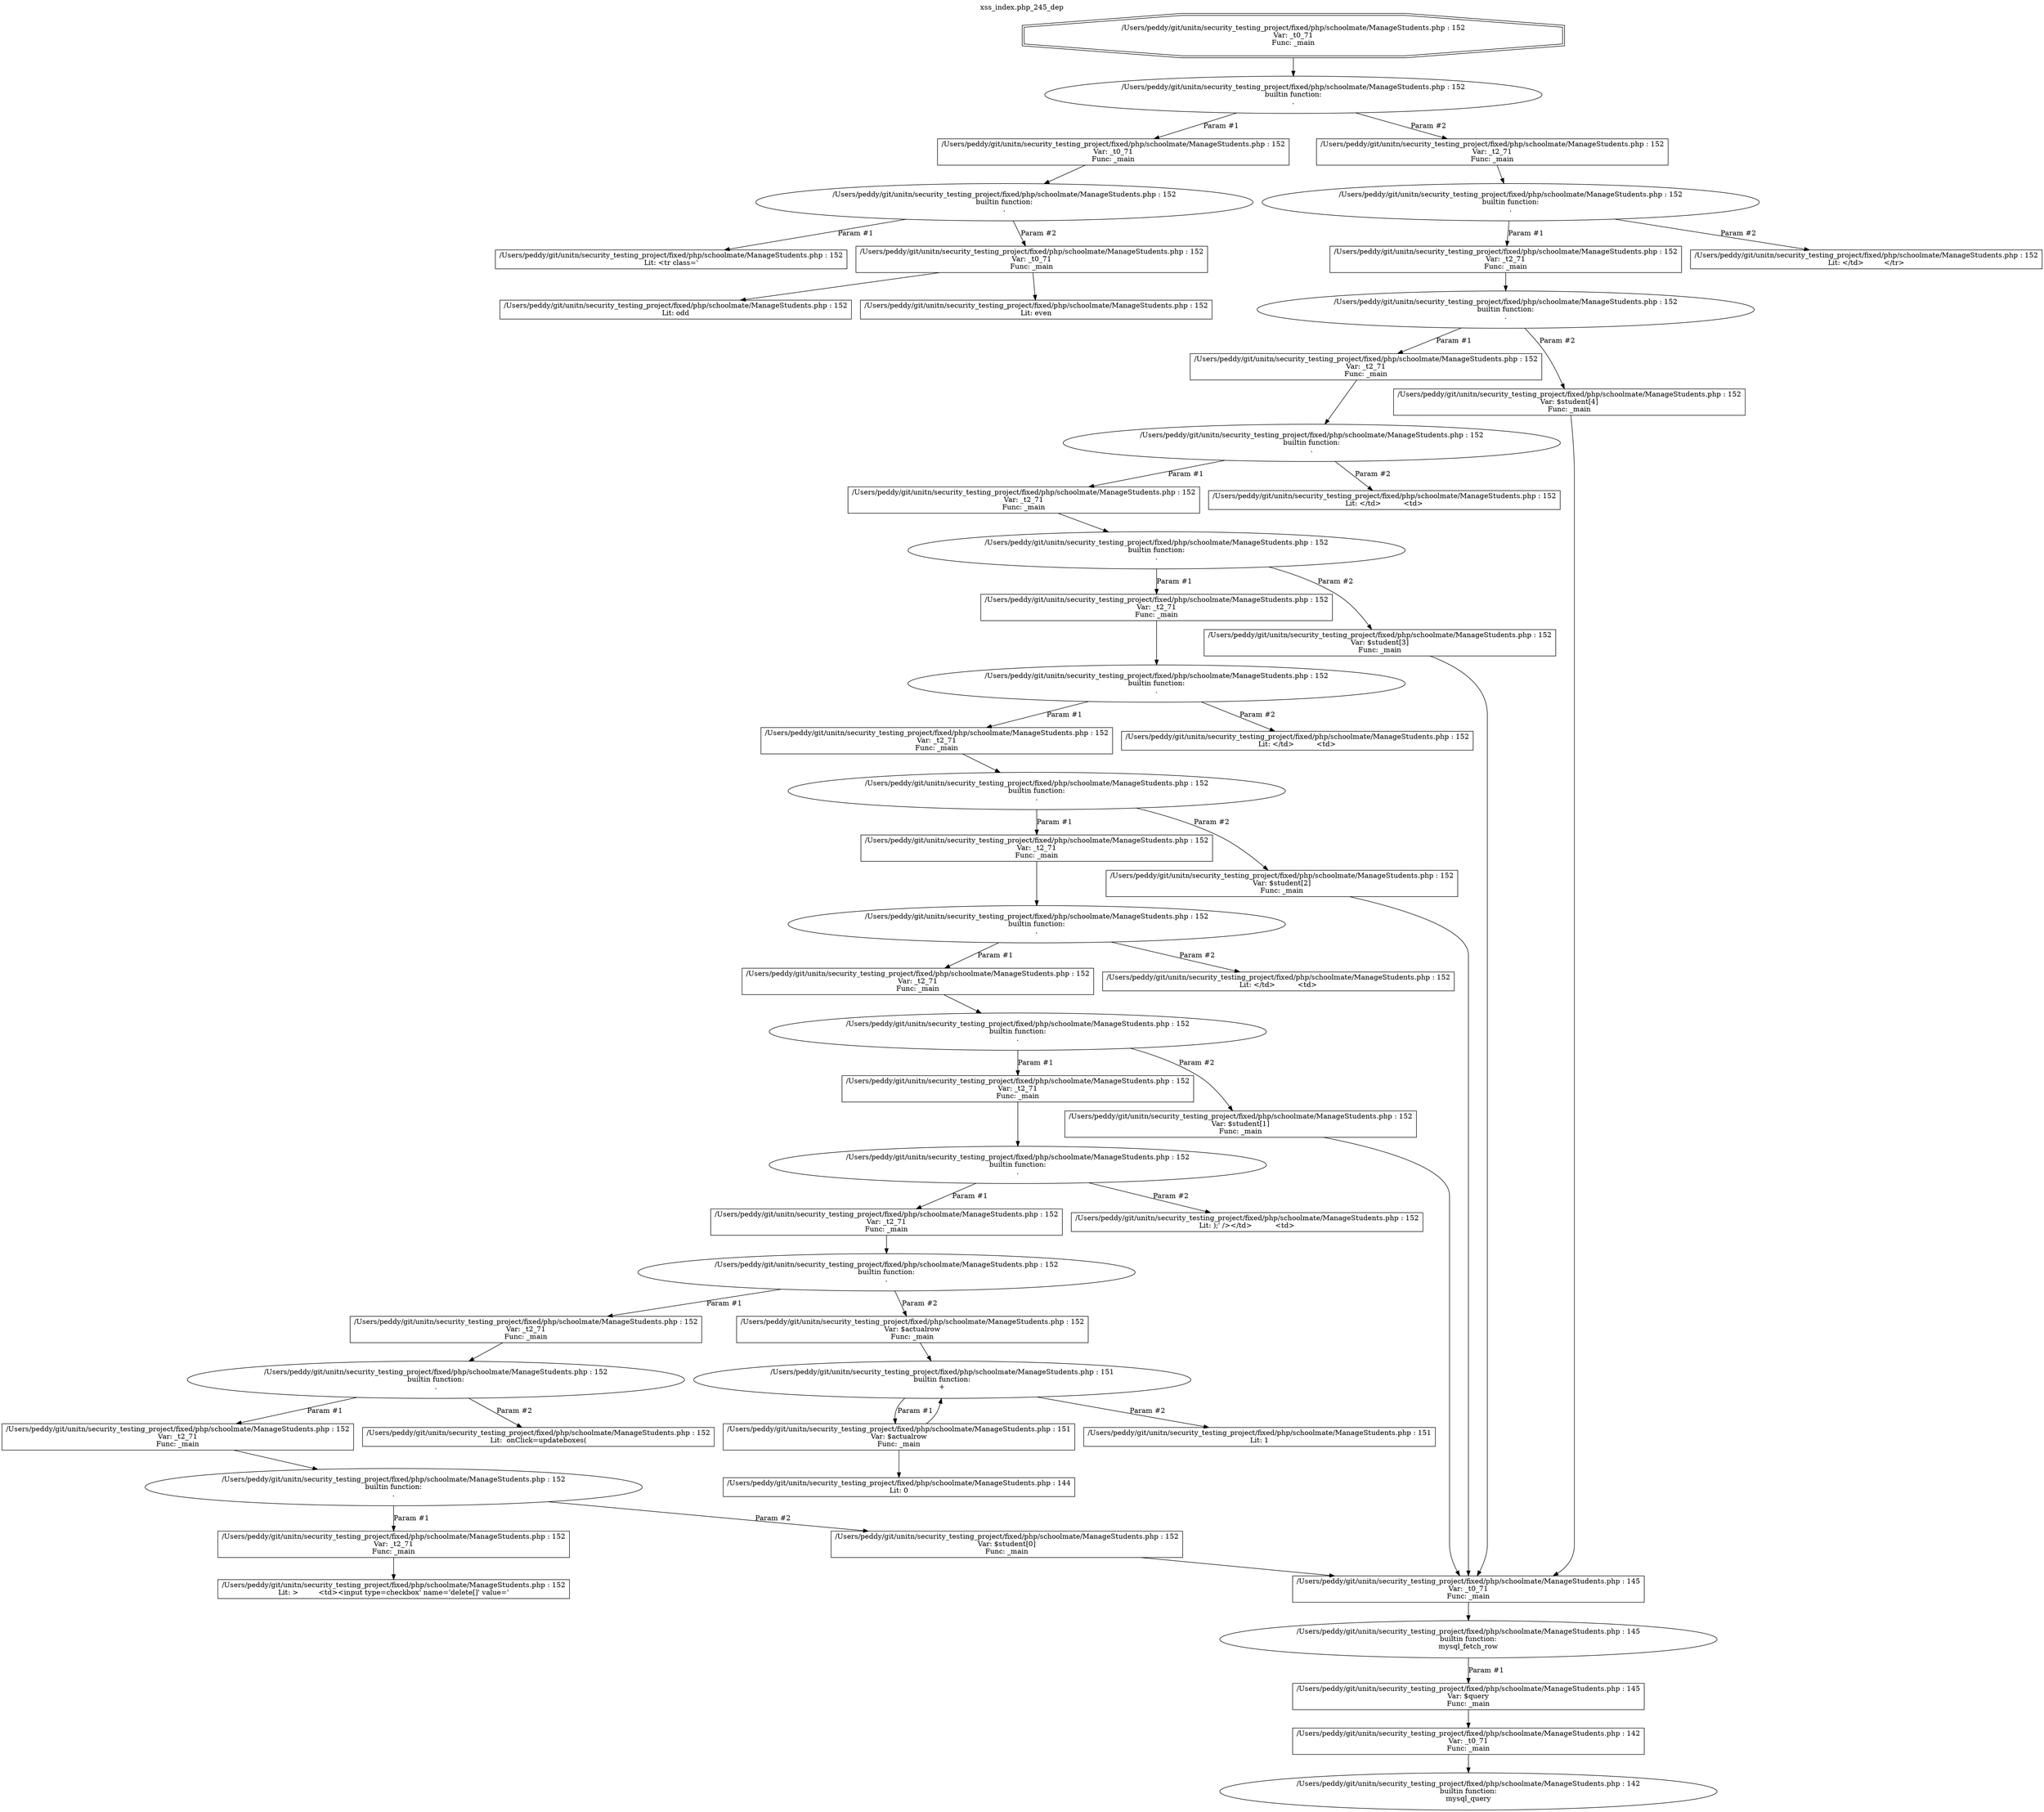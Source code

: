 digraph cfg {
  label="xss_index.php_245_dep";
  labelloc=t;
  n1 [shape=doubleoctagon, label="/Users/peddy/git/unitn/security_testing_project/fixed/php/schoolmate/ManageStudents.php : 152\nVar: _t0_71\nFunc: _main\n"];
  n2 [shape=ellipse, label="/Users/peddy/git/unitn/security_testing_project/fixed/php/schoolmate/ManageStudents.php : 152\nbuiltin function:\n.\n"];
  n3 [shape=box, label="/Users/peddy/git/unitn/security_testing_project/fixed/php/schoolmate/ManageStudents.php : 152\nVar: _t0_71\nFunc: _main\n"];
  n4 [shape=ellipse, label="/Users/peddy/git/unitn/security_testing_project/fixed/php/schoolmate/ManageStudents.php : 152\nbuiltin function:\n.\n"];
  n5 [shape=box, label="/Users/peddy/git/unitn/security_testing_project/fixed/php/schoolmate/ManageStudents.php : 152\nLit: <tr class='\n"];
  n6 [shape=box, label="/Users/peddy/git/unitn/security_testing_project/fixed/php/schoolmate/ManageStudents.php : 152\nVar: _t0_71\nFunc: _main\n"];
  n7 [shape=box, label="/Users/peddy/git/unitn/security_testing_project/fixed/php/schoolmate/ManageStudents.php : 152\nLit: odd\n"];
  n8 [shape=box, label="/Users/peddy/git/unitn/security_testing_project/fixed/php/schoolmate/ManageStudents.php : 152\nLit: even\n"];
  n9 [shape=box, label="/Users/peddy/git/unitn/security_testing_project/fixed/php/schoolmate/ManageStudents.php : 152\nVar: _t2_71\nFunc: _main\n"];
  n10 [shape=ellipse, label="/Users/peddy/git/unitn/security_testing_project/fixed/php/schoolmate/ManageStudents.php : 152\nbuiltin function:\n.\n"];
  n11 [shape=box, label="/Users/peddy/git/unitn/security_testing_project/fixed/php/schoolmate/ManageStudents.php : 152\nVar: _t2_71\nFunc: _main\n"];
  n12 [shape=ellipse, label="/Users/peddy/git/unitn/security_testing_project/fixed/php/schoolmate/ManageStudents.php : 152\nbuiltin function:\n.\n"];
  n13 [shape=box, label="/Users/peddy/git/unitn/security_testing_project/fixed/php/schoolmate/ManageStudents.php : 152\nVar: _t2_71\nFunc: _main\n"];
  n14 [shape=ellipse, label="/Users/peddy/git/unitn/security_testing_project/fixed/php/schoolmate/ManageStudents.php : 152\nbuiltin function:\n.\n"];
  n15 [shape=box, label="/Users/peddy/git/unitn/security_testing_project/fixed/php/schoolmate/ManageStudents.php : 152\nVar: _t2_71\nFunc: _main\n"];
  n16 [shape=ellipse, label="/Users/peddy/git/unitn/security_testing_project/fixed/php/schoolmate/ManageStudents.php : 152\nbuiltin function:\n.\n"];
  n17 [shape=box, label="/Users/peddy/git/unitn/security_testing_project/fixed/php/schoolmate/ManageStudents.php : 152\nVar: _t2_71\nFunc: _main\n"];
  n18 [shape=ellipse, label="/Users/peddy/git/unitn/security_testing_project/fixed/php/schoolmate/ManageStudents.php : 152\nbuiltin function:\n.\n"];
  n19 [shape=box, label="/Users/peddy/git/unitn/security_testing_project/fixed/php/schoolmate/ManageStudents.php : 152\nVar: _t2_71\nFunc: _main\n"];
  n20 [shape=ellipse, label="/Users/peddy/git/unitn/security_testing_project/fixed/php/schoolmate/ManageStudents.php : 152\nbuiltin function:\n.\n"];
  n21 [shape=box, label="/Users/peddy/git/unitn/security_testing_project/fixed/php/schoolmate/ManageStudents.php : 152\nVar: _t2_71\nFunc: _main\n"];
  n22 [shape=ellipse, label="/Users/peddy/git/unitn/security_testing_project/fixed/php/schoolmate/ManageStudents.php : 152\nbuiltin function:\n.\n"];
  n23 [shape=box, label="/Users/peddy/git/unitn/security_testing_project/fixed/php/schoolmate/ManageStudents.php : 152\nVar: _t2_71\nFunc: _main\n"];
  n24 [shape=ellipse, label="/Users/peddy/git/unitn/security_testing_project/fixed/php/schoolmate/ManageStudents.php : 152\nbuiltin function:\n.\n"];
  n25 [shape=box, label="/Users/peddy/git/unitn/security_testing_project/fixed/php/schoolmate/ManageStudents.php : 152\nVar: _t2_71\nFunc: _main\n"];
  n26 [shape=ellipse, label="/Users/peddy/git/unitn/security_testing_project/fixed/php/schoolmate/ManageStudents.php : 152\nbuiltin function:\n.\n"];
  n27 [shape=box, label="/Users/peddy/git/unitn/security_testing_project/fixed/php/schoolmate/ManageStudents.php : 152\nVar: _t2_71\nFunc: _main\n"];
  n28 [shape=ellipse, label="/Users/peddy/git/unitn/security_testing_project/fixed/php/schoolmate/ManageStudents.php : 152\nbuiltin function:\n.\n"];
  n29 [shape=box, label="/Users/peddy/git/unitn/security_testing_project/fixed/php/schoolmate/ManageStudents.php : 152\nVar: _t2_71\nFunc: _main\n"];
  n30 [shape=ellipse, label="/Users/peddy/git/unitn/security_testing_project/fixed/php/schoolmate/ManageStudents.php : 152\nbuiltin function:\n.\n"];
  n31 [shape=box, label="/Users/peddy/git/unitn/security_testing_project/fixed/php/schoolmate/ManageStudents.php : 152\nVar: _t2_71\nFunc: _main\n"];
  n32 [shape=ellipse, label="/Users/peddy/git/unitn/security_testing_project/fixed/php/schoolmate/ManageStudents.php : 152\nbuiltin function:\n.\n"];
  n33 [shape=box, label="/Users/peddy/git/unitn/security_testing_project/fixed/php/schoolmate/ManageStudents.php : 152\nVar: _t2_71\nFunc: _main\n"];
  n34 [shape=box, label="/Users/peddy/git/unitn/security_testing_project/fixed/php/schoolmate/ManageStudents.php : 152\nLit: >	  <td><input type=checkbox' name='delete[]' value='\n"];
  n35 [shape=box, label="/Users/peddy/git/unitn/security_testing_project/fixed/php/schoolmate/ManageStudents.php : 152\nVar: $student[0]\nFunc: _main\n"];
  n36 [shape=box, label="/Users/peddy/git/unitn/security_testing_project/fixed/php/schoolmate/ManageStudents.php : 145\nVar: _t0_71\nFunc: _main\n"];
  n37 [shape=ellipse, label="/Users/peddy/git/unitn/security_testing_project/fixed/php/schoolmate/ManageStudents.php : 145\nbuiltin function:\nmysql_fetch_row\n"];
  n38 [shape=box, label="/Users/peddy/git/unitn/security_testing_project/fixed/php/schoolmate/ManageStudents.php : 145\nVar: $query\nFunc: _main\n"];
  n39 [shape=box, label="/Users/peddy/git/unitn/security_testing_project/fixed/php/schoolmate/ManageStudents.php : 142\nVar: _t0_71\nFunc: _main\n"];
  n40 [shape=ellipse, label="/Users/peddy/git/unitn/security_testing_project/fixed/php/schoolmate/ManageStudents.php : 142\nbuiltin function:\nmysql_query\n"];
  n41 [shape=box, label="/Users/peddy/git/unitn/security_testing_project/fixed/php/schoolmate/ManageStudents.php : 152\nLit:  onClick=updateboxes(\n"];
  n42 [shape=box, label="/Users/peddy/git/unitn/security_testing_project/fixed/php/schoolmate/ManageStudents.php : 152\nVar: $actualrow\nFunc: _main\n"];
  n43 [shape=ellipse, label="/Users/peddy/git/unitn/security_testing_project/fixed/php/schoolmate/ManageStudents.php : 151\nbuiltin function:\n+\n"];
  n44 [shape=box, label="/Users/peddy/git/unitn/security_testing_project/fixed/php/schoolmate/ManageStudents.php : 151\nVar: $actualrow\nFunc: _main\n"];
  n45 [shape=box, label="/Users/peddy/git/unitn/security_testing_project/fixed/php/schoolmate/ManageStudents.php : 144\nLit: 0\n"];
  n46 [shape=box, label="/Users/peddy/git/unitn/security_testing_project/fixed/php/schoolmate/ManageStudents.php : 151\nLit: 1\n"];
  n47 [shape=box, label="/Users/peddy/git/unitn/security_testing_project/fixed/php/schoolmate/ManageStudents.php : 152\nLit: );' /></td>	  <td>\n"];
  n48 [shape=box, label="/Users/peddy/git/unitn/security_testing_project/fixed/php/schoolmate/ManageStudents.php : 152\nVar: $student[1]\nFunc: _main\n"];
  n49 [shape=box, label="/Users/peddy/git/unitn/security_testing_project/fixed/php/schoolmate/ManageStudents.php : 152\nLit: </td>	  <td>\n"];
  n50 [shape=box, label="/Users/peddy/git/unitn/security_testing_project/fixed/php/schoolmate/ManageStudents.php : 152\nVar: $student[2]\nFunc: _main\n"];
  n51 [shape=box, label="/Users/peddy/git/unitn/security_testing_project/fixed/php/schoolmate/ManageStudents.php : 152\nLit: </td>	  <td>\n"];
  n52 [shape=box, label="/Users/peddy/git/unitn/security_testing_project/fixed/php/schoolmate/ManageStudents.php : 152\nVar: $student[3]\nFunc: _main\n"];
  n53 [shape=box, label="/Users/peddy/git/unitn/security_testing_project/fixed/php/schoolmate/ManageStudents.php : 152\nLit: </td>	  <td>\n"];
  n54 [shape=box, label="/Users/peddy/git/unitn/security_testing_project/fixed/php/schoolmate/ManageStudents.php : 152\nVar: $student[4]\nFunc: _main\n"];
  n55 [shape=box, label="/Users/peddy/git/unitn/security_testing_project/fixed/php/schoolmate/ManageStudents.php : 152\nLit: </td>	 </tr>\n"];
  n1 -> n2;
  n3 -> n4;
  n4 -> n5[label="Param #1"];
  n4 -> n6[label="Param #2"];
  n6 -> n7;
  n6 -> n8;
  n2 -> n3[label="Param #1"];
  n2 -> n9[label="Param #2"];
  n9 -> n10;
  n11 -> n12;
  n13 -> n14;
  n15 -> n16;
  n17 -> n18;
  n19 -> n20;
  n21 -> n22;
  n23 -> n24;
  n25 -> n26;
  n27 -> n28;
  n29 -> n30;
  n31 -> n32;
  n33 -> n34;
  n32 -> n33[label="Param #1"];
  n32 -> n35[label="Param #2"];
  n36 -> n37;
  n39 -> n40;
  n38 -> n39;
  n37 -> n38[label="Param #1"];
  n35 -> n36;
  n30 -> n31[label="Param #1"];
  n30 -> n41[label="Param #2"];
  n28 -> n29[label="Param #1"];
  n28 -> n42[label="Param #2"];
  n42 -> n43;
  n44 -> n45;
  n44 -> n43;
  n43 -> n44[label="Param #1"];
  n43 -> n46[label="Param #2"];
  n26 -> n27[label="Param #1"];
  n26 -> n47[label="Param #2"];
  n24 -> n25[label="Param #1"];
  n24 -> n48[label="Param #2"];
  n48 -> n36;
  n22 -> n23[label="Param #1"];
  n22 -> n49[label="Param #2"];
  n20 -> n21[label="Param #1"];
  n20 -> n50[label="Param #2"];
  n50 -> n36;
  n18 -> n19[label="Param #1"];
  n18 -> n51[label="Param #2"];
  n16 -> n17[label="Param #1"];
  n16 -> n52[label="Param #2"];
  n52 -> n36;
  n14 -> n15[label="Param #1"];
  n14 -> n53[label="Param #2"];
  n12 -> n13[label="Param #1"];
  n12 -> n54[label="Param #2"];
  n54 -> n36;
  n10 -> n11[label="Param #1"];
  n10 -> n55[label="Param #2"];
}

